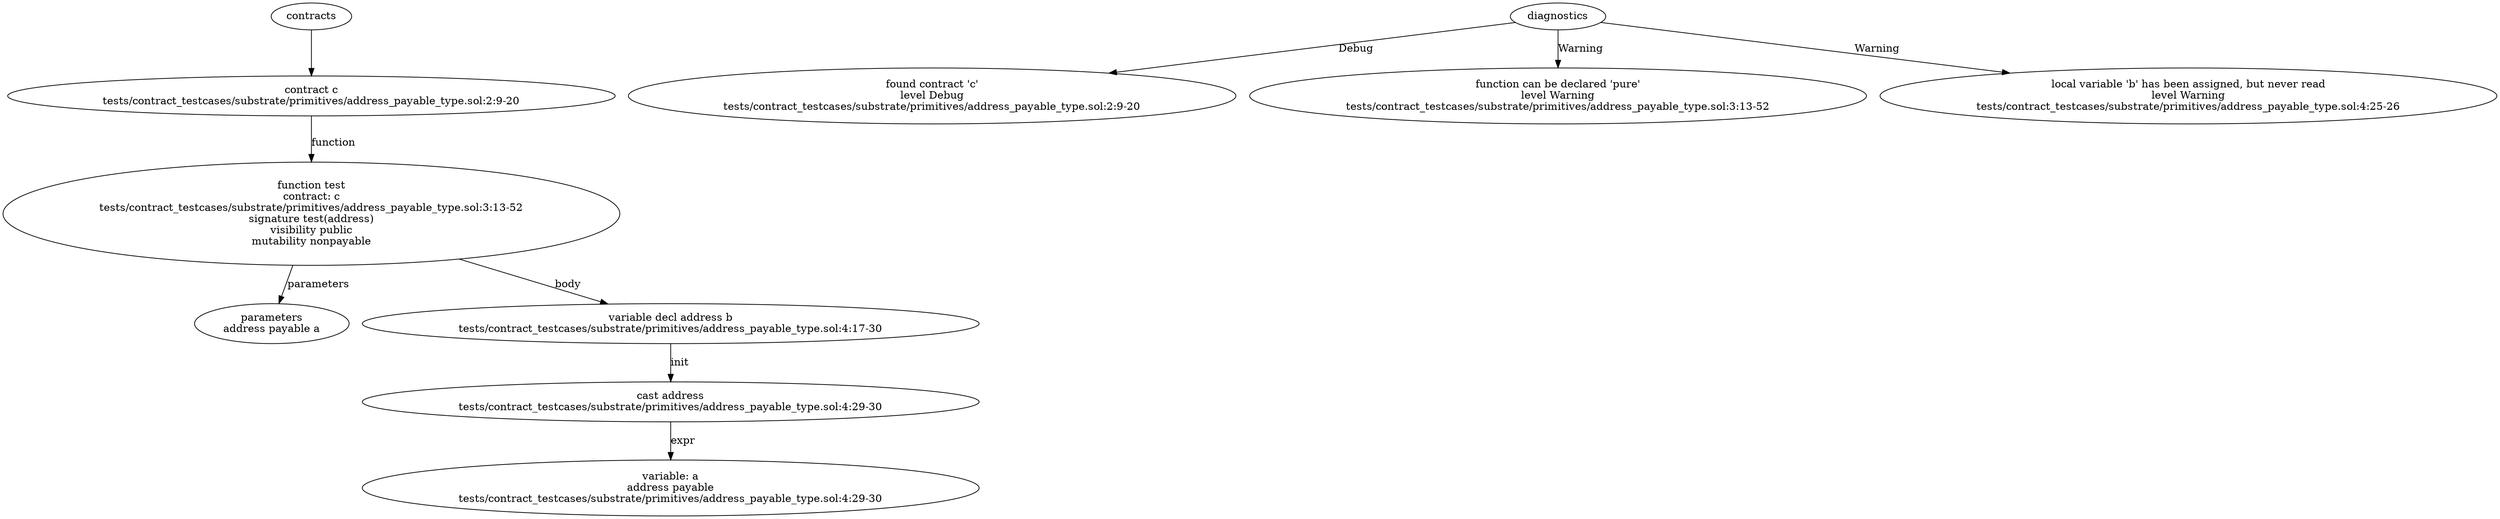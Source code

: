 strict digraph "tests/contract_testcases/substrate/primitives/address_payable_type.sol" {
	contract [label="contract c\ntests/contract_testcases/substrate/primitives/address_payable_type.sol:2:9-20"]
	test [label="function test\ncontract: c\ntests/contract_testcases/substrate/primitives/address_payable_type.sol:3:13-52\nsignature test(address)\nvisibility public\nmutability nonpayable"]
	parameters [label="parameters\naddress payable a"]
	var_decl [label="variable decl address b\ntests/contract_testcases/substrate/primitives/address_payable_type.sol:4:17-30"]
	cast [label="cast address\ntests/contract_testcases/substrate/primitives/address_payable_type.sol:4:29-30"]
	variable [label="variable: a\naddress payable\ntests/contract_testcases/substrate/primitives/address_payable_type.sol:4:29-30"]
	diagnostic [label="found contract 'c'\nlevel Debug\ntests/contract_testcases/substrate/primitives/address_payable_type.sol:2:9-20"]
	diagnostic_9 [label="function can be declared 'pure'\nlevel Warning\ntests/contract_testcases/substrate/primitives/address_payable_type.sol:3:13-52"]
	diagnostic_10 [label="local variable 'b' has been assigned, but never read\nlevel Warning\ntests/contract_testcases/substrate/primitives/address_payable_type.sol:4:25-26"]
	contracts -> contract
	contract -> test [label="function"]
	test -> parameters [label="parameters"]
	test -> var_decl [label="body"]
	var_decl -> cast [label="init"]
	cast -> variable [label="expr"]
	diagnostics -> diagnostic [label="Debug"]
	diagnostics -> diagnostic_9 [label="Warning"]
	diagnostics -> diagnostic_10 [label="Warning"]
}
